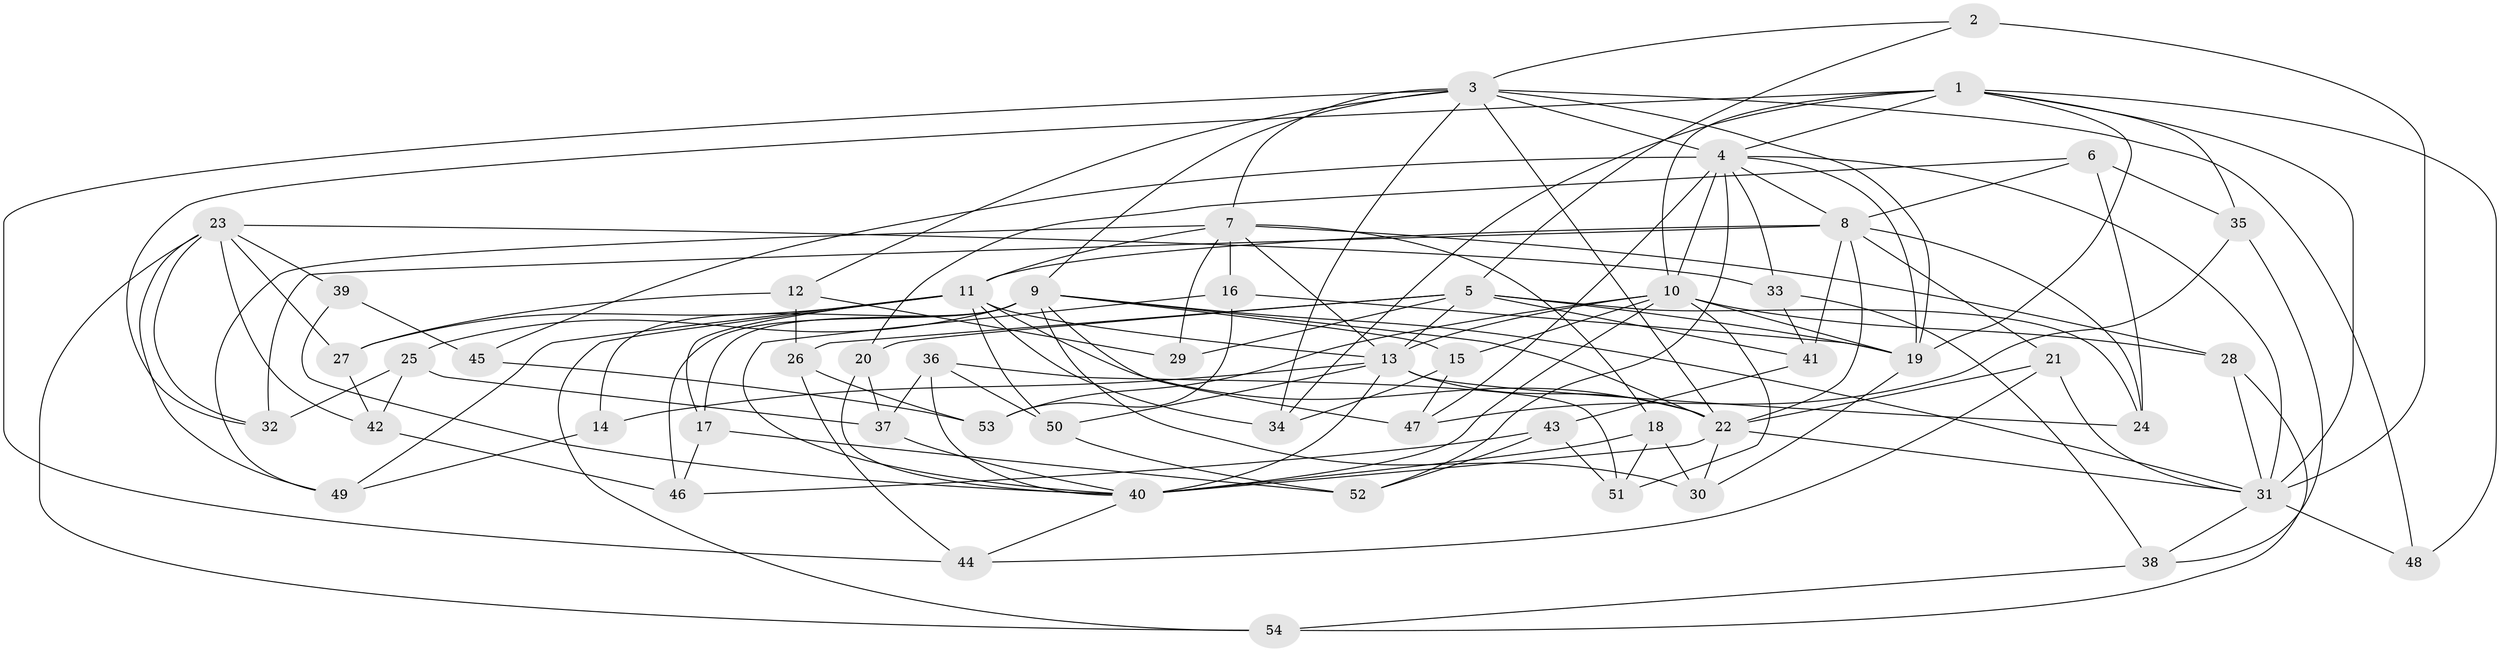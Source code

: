 // original degree distribution, {4: 1.0}
// Generated by graph-tools (version 1.1) at 2025/53/03/04/25 22:53:44]
// undirected, 54 vertices, 141 edges
graph export_dot {
  node [color=gray90,style=filled];
  1;
  2;
  3;
  4;
  5;
  6;
  7;
  8;
  9;
  10;
  11;
  12;
  13;
  14;
  15;
  16;
  17;
  18;
  19;
  20;
  21;
  22;
  23;
  24;
  25;
  26;
  27;
  28;
  29;
  30;
  31;
  32;
  33;
  34;
  35;
  36;
  37;
  38;
  39;
  40;
  41;
  42;
  43;
  44;
  45;
  46;
  47;
  48;
  49;
  50;
  51;
  52;
  53;
  54;
  1 -- 4 [weight=1.0];
  1 -- 10 [weight=2.0];
  1 -- 19 [weight=1.0];
  1 -- 31 [weight=2.0];
  1 -- 32 [weight=1.0];
  1 -- 34 [weight=1.0];
  1 -- 35 [weight=1.0];
  1 -- 48 [weight=1.0];
  2 -- 3 [weight=1.0];
  2 -- 5 [weight=1.0];
  2 -- 31 [weight=2.0];
  3 -- 4 [weight=2.0];
  3 -- 7 [weight=1.0];
  3 -- 9 [weight=1.0];
  3 -- 12 [weight=1.0];
  3 -- 19 [weight=1.0];
  3 -- 22 [weight=2.0];
  3 -- 34 [weight=1.0];
  3 -- 44 [weight=1.0];
  3 -- 48 [weight=1.0];
  4 -- 8 [weight=1.0];
  4 -- 10 [weight=1.0];
  4 -- 19 [weight=1.0];
  4 -- 31 [weight=1.0];
  4 -- 33 [weight=1.0];
  4 -- 45 [weight=2.0];
  4 -- 47 [weight=1.0];
  4 -- 52 [weight=1.0];
  5 -- 13 [weight=1.0];
  5 -- 19 [weight=2.0];
  5 -- 20 [weight=1.0];
  5 -- 24 [weight=1.0];
  5 -- 26 [weight=1.0];
  5 -- 29 [weight=2.0];
  5 -- 41 [weight=1.0];
  6 -- 8 [weight=1.0];
  6 -- 20 [weight=1.0];
  6 -- 24 [weight=1.0];
  6 -- 35 [weight=1.0];
  7 -- 11 [weight=1.0];
  7 -- 13 [weight=1.0];
  7 -- 16 [weight=1.0];
  7 -- 18 [weight=1.0];
  7 -- 28 [weight=1.0];
  7 -- 29 [weight=1.0];
  7 -- 49 [weight=1.0];
  8 -- 11 [weight=1.0];
  8 -- 21 [weight=1.0];
  8 -- 22 [weight=1.0];
  8 -- 24 [weight=1.0];
  8 -- 32 [weight=1.0];
  8 -- 41 [weight=1.0];
  9 -- 14 [weight=1.0];
  9 -- 15 [weight=1.0];
  9 -- 17 [weight=1.0];
  9 -- 22 [weight=1.0];
  9 -- 25 [weight=1.0];
  9 -- 30 [weight=1.0];
  9 -- 31 [weight=1.0];
  9 -- 46 [weight=1.0];
  9 -- 47 [weight=1.0];
  10 -- 13 [weight=1.0];
  10 -- 15 [weight=1.0];
  10 -- 19 [weight=3.0];
  10 -- 28 [weight=1.0];
  10 -- 40 [weight=1.0];
  10 -- 51 [weight=1.0];
  10 -- 53 [weight=1.0];
  11 -- 13 [weight=1.0];
  11 -- 17 [weight=1.0];
  11 -- 22 [weight=1.0];
  11 -- 27 [weight=1.0];
  11 -- 34 [weight=1.0];
  11 -- 49 [weight=1.0];
  11 -- 50 [weight=1.0];
  11 -- 54 [weight=1.0];
  12 -- 26 [weight=1.0];
  12 -- 27 [weight=1.0];
  12 -- 29 [weight=1.0];
  13 -- 14 [weight=2.0];
  13 -- 22 [weight=1.0];
  13 -- 24 [weight=1.0];
  13 -- 40 [weight=3.0];
  13 -- 50 [weight=1.0];
  14 -- 49 [weight=1.0];
  15 -- 34 [weight=1.0];
  15 -- 47 [weight=1.0];
  16 -- 19 [weight=1.0];
  16 -- 40 [weight=1.0];
  16 -- 53 [weight=1.0];
  17 -- 46 [weight=1.0];
  17 -- 52 [weight=1.0];
  18 -- 30 [weight=1.0];
  18 -- 40 [weight=1.0];
  18 -- 51 [weight=1.0];
  19 -- 30 [weight=1.0];
  20 -- 37 [weight=1.0];
  20 -- 40 [weight=1.0];
  21 -- 22 [weight=1.0];
  21 -- 31 [weight=1.0];
  21 -- 44 [weight=1.0];
  22 -- 30 [weight=1.0];
  22 -- 31 [weight=1.0];
  22 -- 40 [weight=1.0];
  23 -- 27 [weight=1.0];
  23 -- 32 [weight=1.0];
  23 -- 33 [weight=1.0];
  23 -- 39 [weight=2.0];
  23 -- 42 [weight=1.0];
  23 -- 49 [weight=1.0];
  23 -- 54 [weight=1.0];
  25 -- 32 [weight=1.0];
  25 -- 37 [weight=1.0];
  25 -- 42 [weight=1.0];
  26 -- 44 [weight=1.0];
  26 -- 53 [weight=1.0];
  27 -- 42 [weight=1.0];
  28 -- 31 [weight=1.0];
  28 -- 54 [weight=1.0];
  31 -- 38 [weight=1.0];
  31 -- 48 [weight=2.0];
  33 -- 38 [weight=1.0];
  33 -- 41 [weight=1.0];
  35 -- 38 [weight=1.0];
  35 -- 47 [weight=1.0];
  36 -- 37 [weight=1.0];
  36 -- 40 [weight=1.0];
  36 -- 50 [weight=1.0];
  36 -- 51 [weight=1.0];
  37 -- 40 [weight=1.0];
  38 -- 54 [weight=1.0];
  39 -- 40 [weight=1.0];
  39 -- 45 [weight=1.0];
  40 -- 44 [weight=1.0];
  41 -- 43 [weight=1.0];
  42 -- 46 [weight=1.0];
  43 -- 46 [weight=1.0];
  43 -- 51 [weight=1.0];
  43 -- 52 [weight=1.0];
  45 -- 53 [weight=1.0];
  50 -- 52 [weight=1.0];
}
